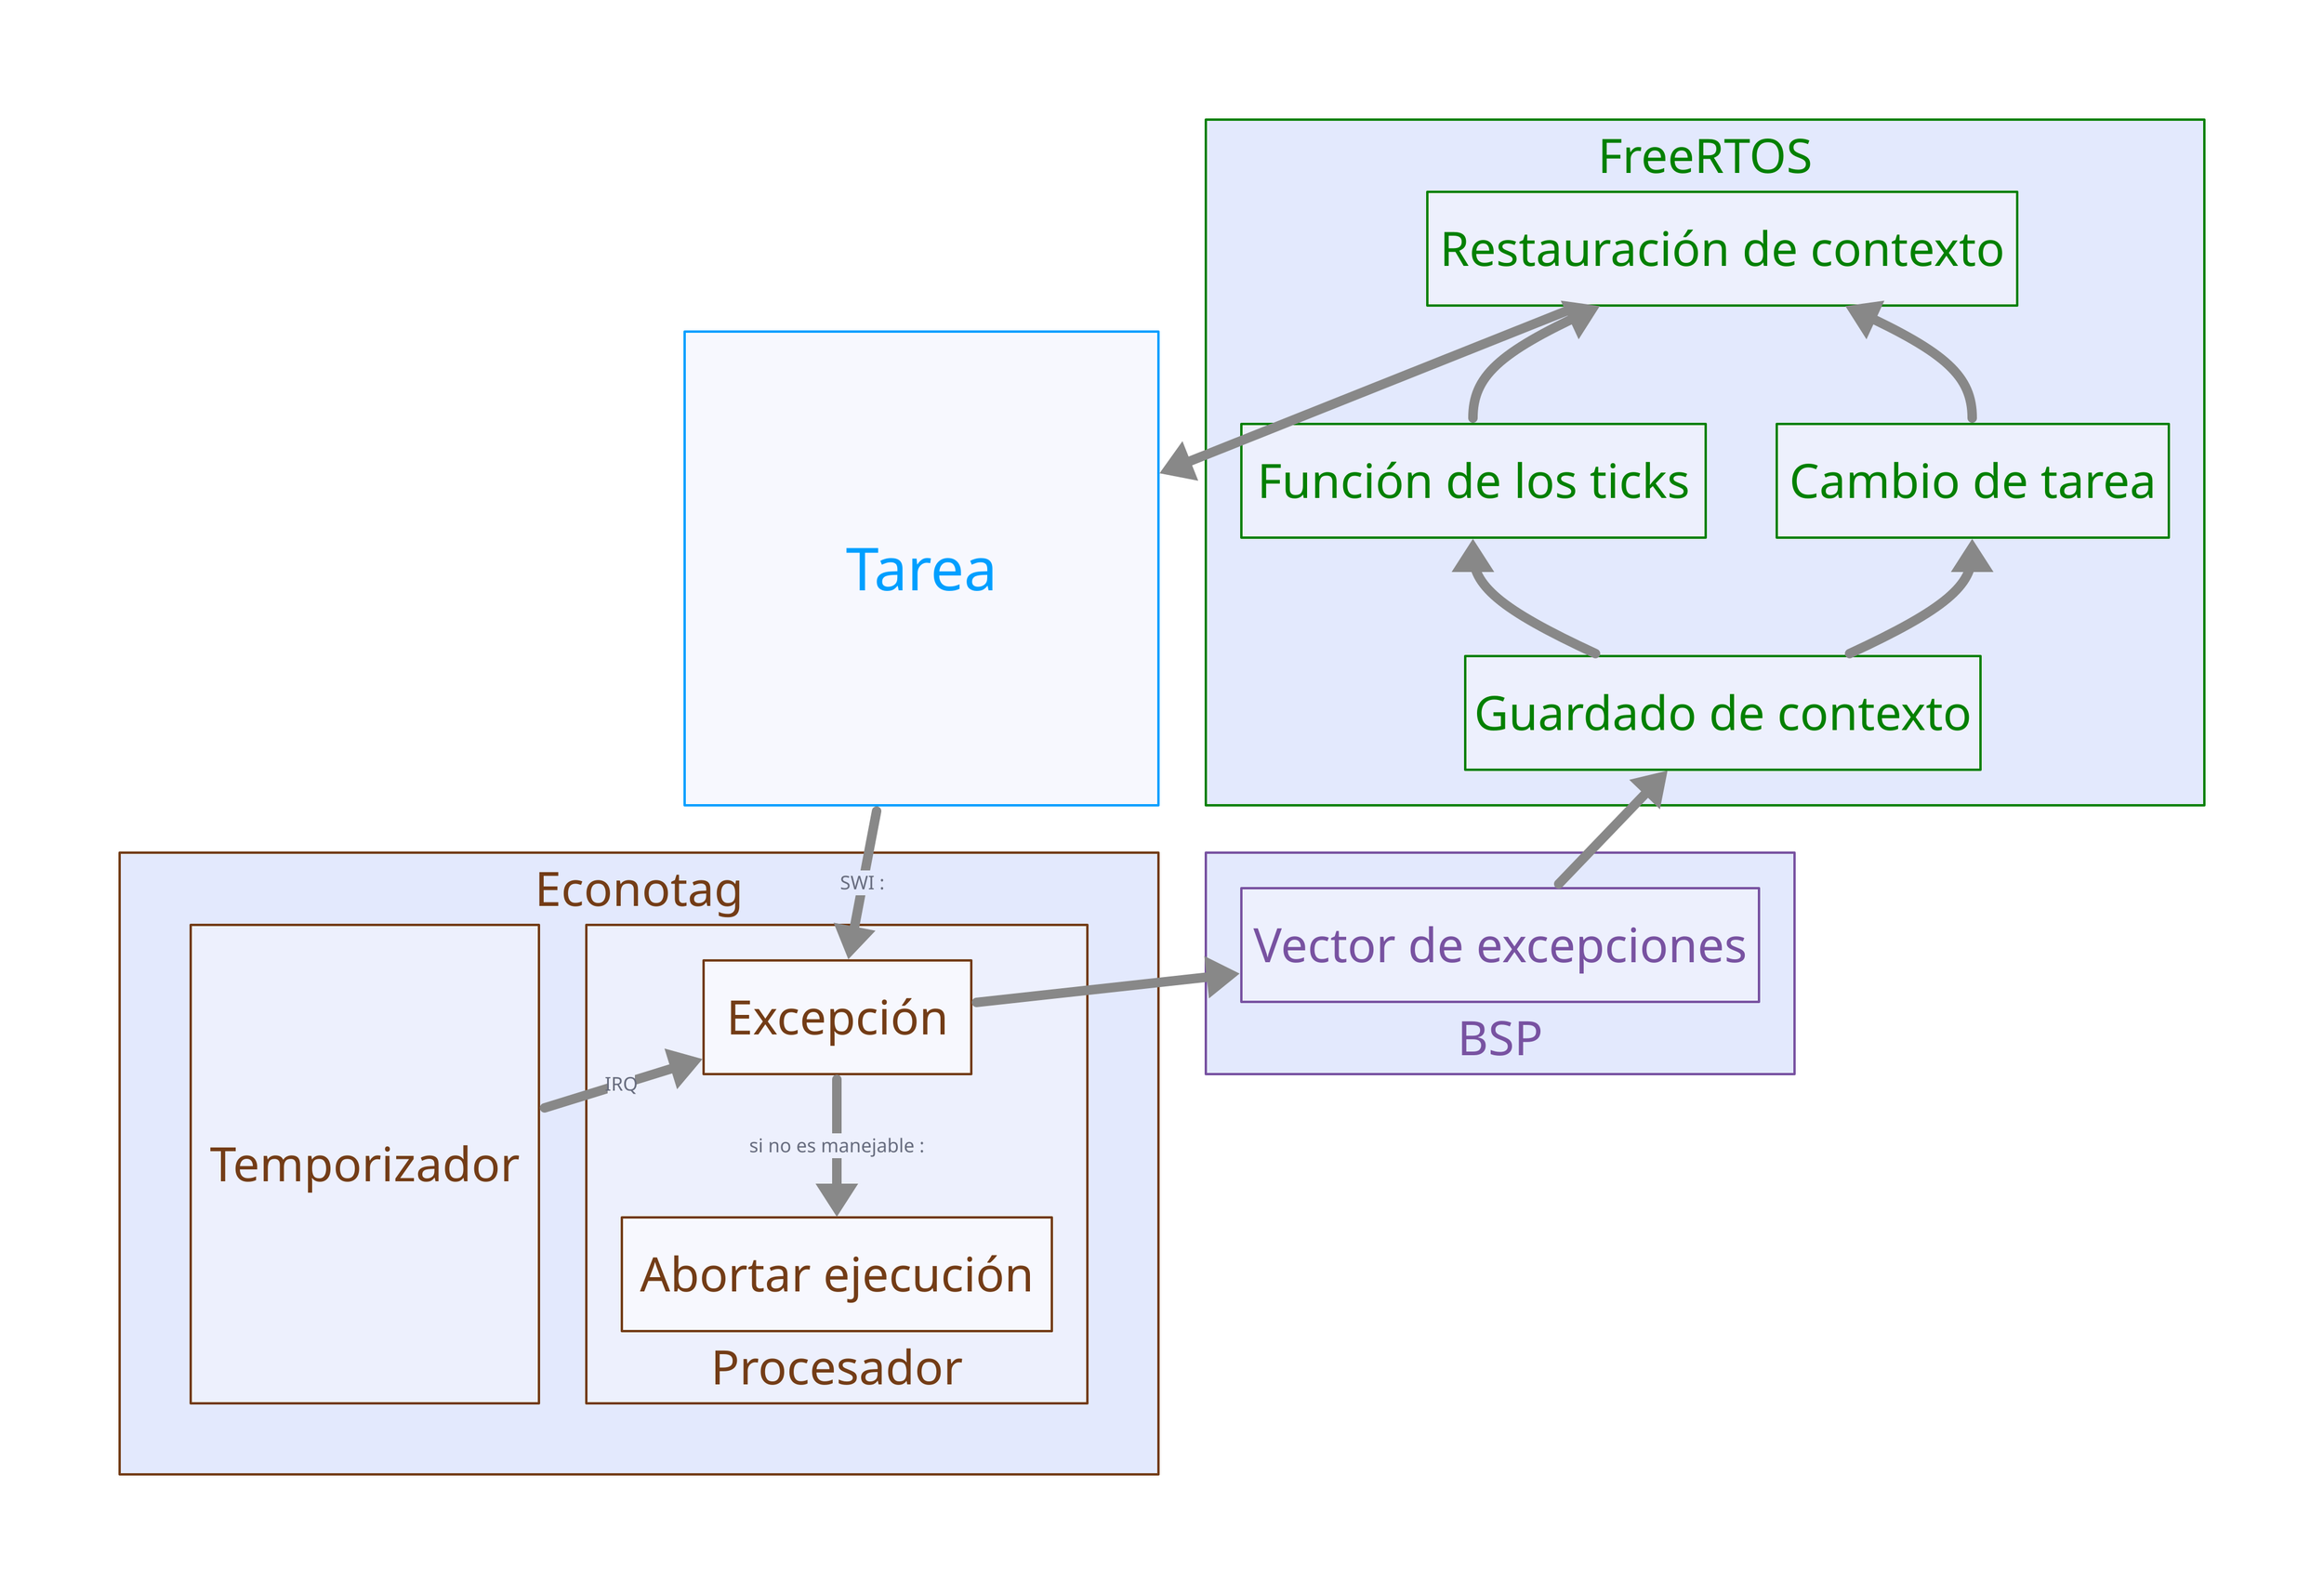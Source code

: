 vars: {
  gap: 40
  colorFlechas: "#888888"
  FontSize: 40
}

classes: {
  invisible: {
    style.opacity: 0
    label: a
    width: 140
  }

  TAREA: {
    # width: 196
    style.stroke: "#009fff"
    style.font-color: "#009fff"
    # style.fill: "#83d0ff"
    style.font-size: ${FontSize}
  }
  FREERTOS: {
    style.stroke: "#038000"
    style.font-color: "#038000"
    # style.fill: "#79b578"
    style.font-size: ${FontSize}
  }
  BSP:{
    style.stroke: "#7852A1"
    style.font-color: "#7852A1"
    # style.fill: "#79b578"
    style.font-size: ${FontSize}
  }
  PLACA:{
    # width: 102
    style.stroke: "#733c16"
    style.font-color: "#733c16"
    # style.fill: "#79b578"
    style.font-size: ${FontSize}
  }
  FLECHA:{
    style.stroke: ${colorFlechas}
    style.stroke-width: 8
  }
}

# grid-gap: ${gap}
# grid-rows: 2

Tarea{
  class: TAREA
  near: top-left
  width: 400
  height: 400
  style.font-size: 50
}

FreeRTOS{
  class: FREERTOS
  direction: up
  near: top-right
  label.near: top-center

  Guardado de contexto.class: FREERTOS
  Restauración de contexto.class: FREERTOS
  vTickISR: "Función de los ticks"{
    class: FREERTOS
  }
  vPortYieldProcessor: "Cambio de tarea"{
    class: FREERTOS
  }
  Guardado de contexto -> vTickISR -> Restauración de contexto: {class:FLECHA}

  Guardado de contexto -> vPortYieldProcessor -> Restauración de contexto: {class:FLECHA}
}

BSP{
  class: BSP
  direction: up
  near: bottom-right
  label.near: bottom-center

  Vector de excepciones.class: BSP
  Vector de excepciones -> _.FreeRTOS.Guardado de contexto : {class:FLECHA}
  # Vector de interrupciones -> FreeRTOS.Guardado de contexto : {class:FLECHA}

} 


Econotag:{
  class: PLACA
  near: bottom-left
  # direction: right
  grid-columns: 2
  Temporizador: {
    # near: center-left
    class: PLACA
  }
  Procesador.class: PLACA
  Temporizador -> Procesador.Excepción : IRQ {class:FLECHA}

  Procesador{
    label.near: bottom-center
    Excepción -> Abortar ejecución: si no es manejable : {class:FLECHA}
    # Excepción -> Interrupción: si es manejable : {class:FLECHA}
    Excepción.class: PLACA
    # Interrupción.class: PLACA
    Abortar ejecución.class: PLACA
  }

}

Econotag.Procesador.Excepción -> BSP.Vector de excepciones : {class:FLECHA}

FreeRTOS.Restauración de contexto -> Tarea: {class:FLECHA}
Tarea -> Econotag.Procesador.Excepción: SWI : {class:FLECHA}

